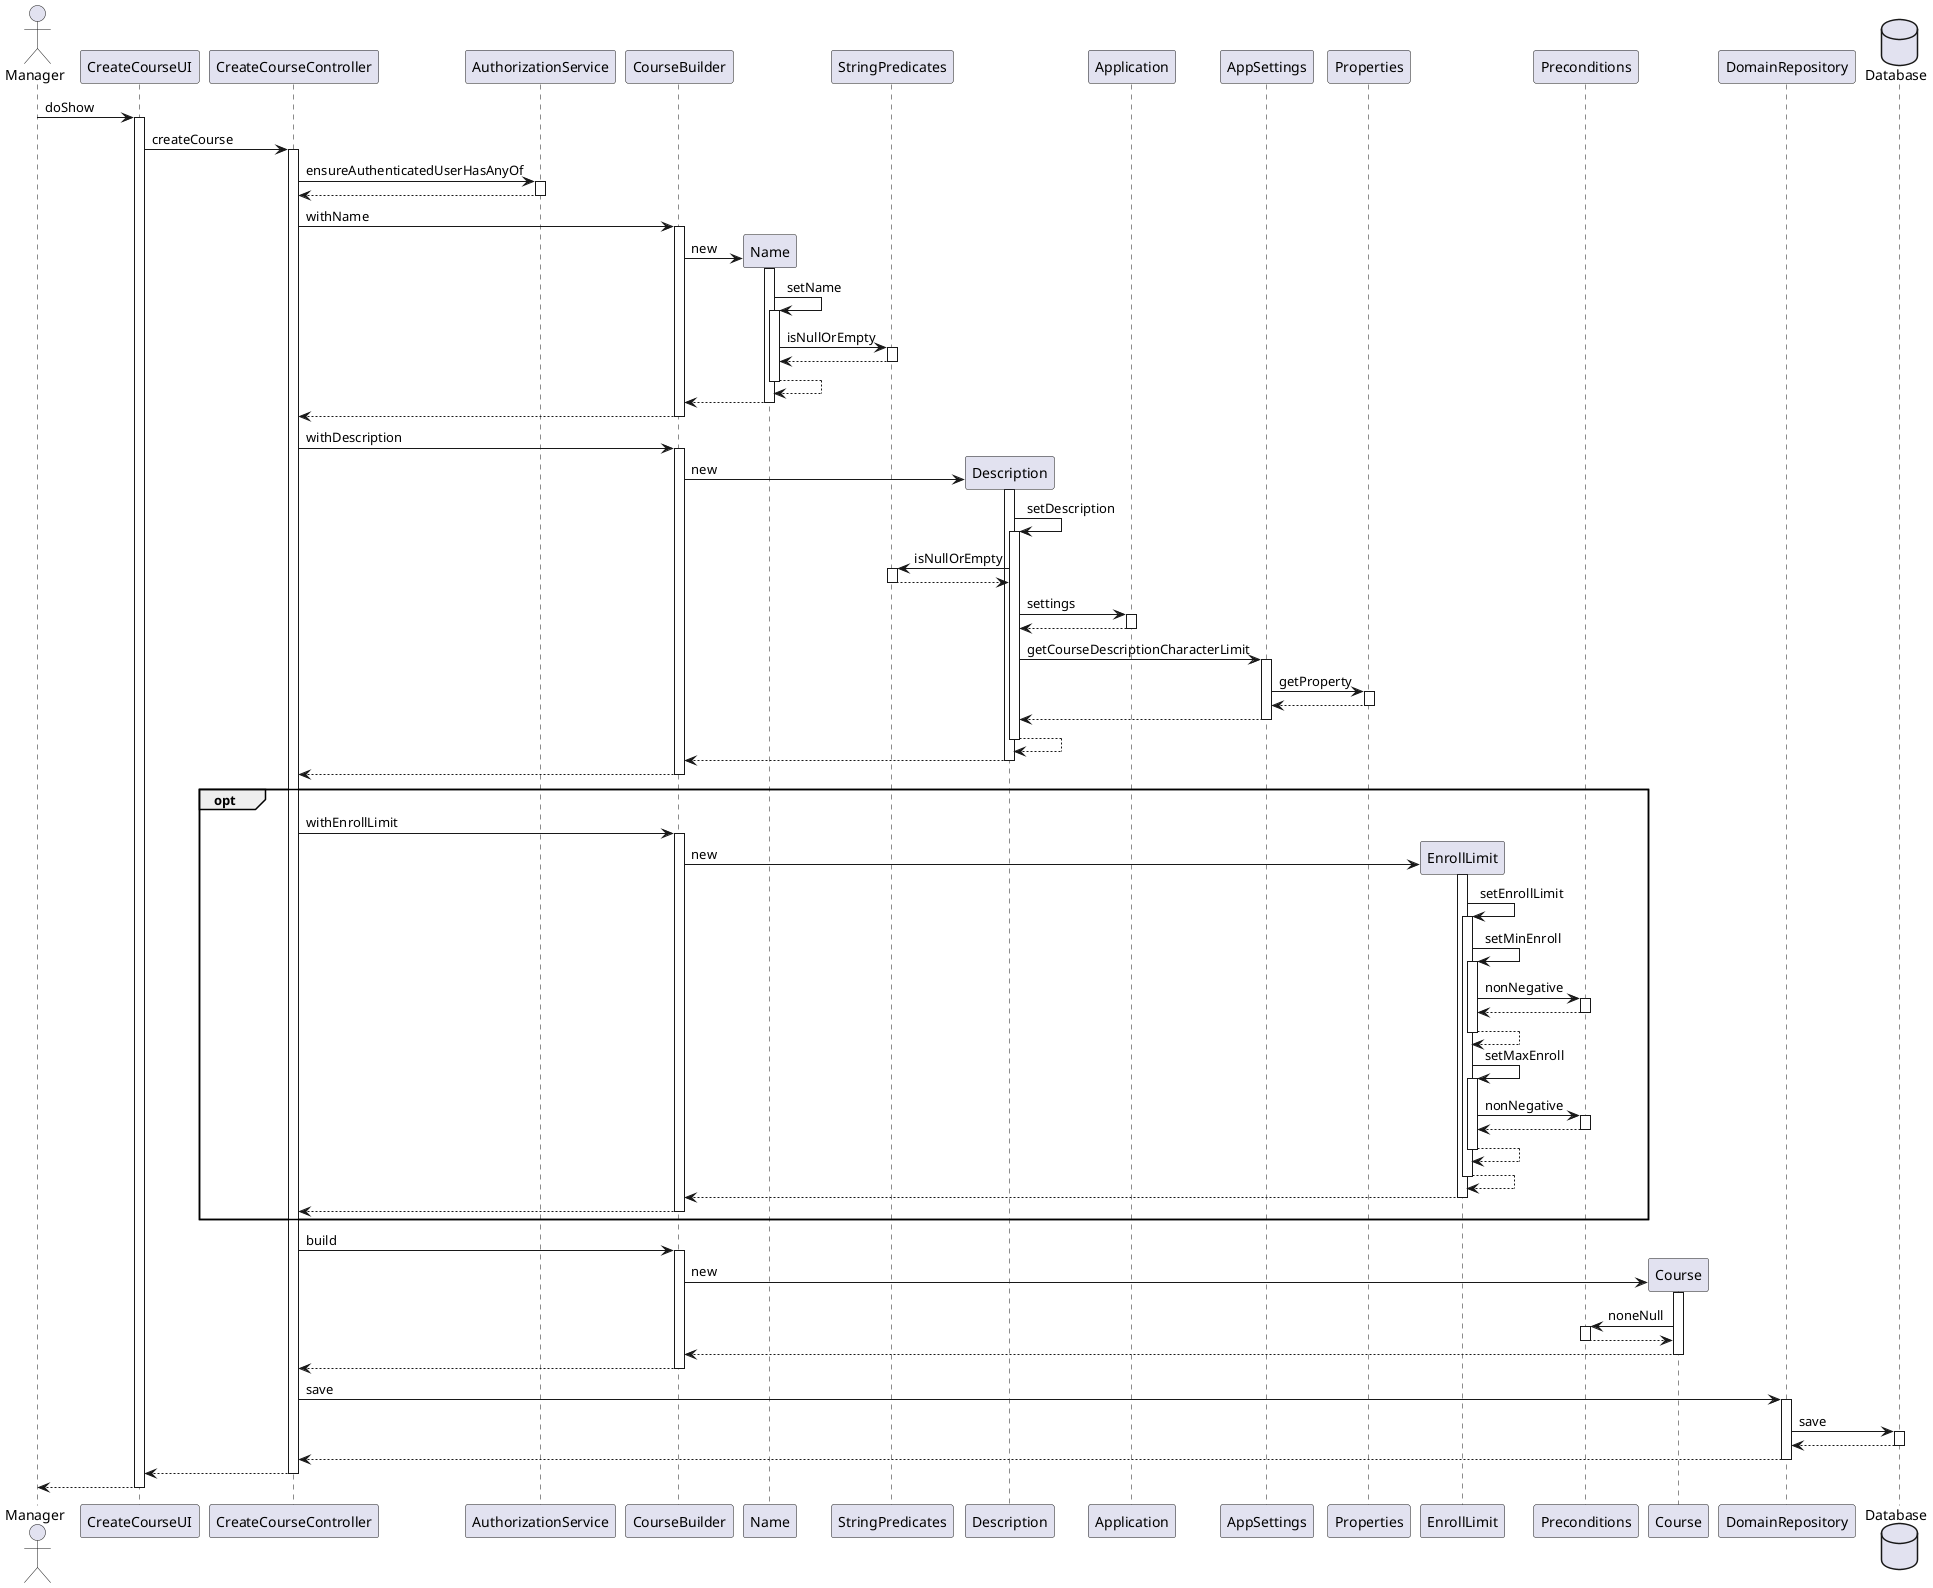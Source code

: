 @startuml
actor Manager as Actor
Actor -> CreateCourseUI : doShow
activate CreateCourseUI
CreateCourseUI -> CreateCourseController : createCourse
activate CreateCourseController
CreateCourseController -> AuthorizationService : ensureAuthenticatedUserHasAnyOf
activate AuthorizationService
AuthorizationService --> CreateCourseController
deactivate AuthorizationService
CreateCourseController -> CourseBuilder : withName
activate CourseBuilder
create Name
CourseBuilder -> Name : new
activate Name
Name -> Name : setName
activate Name
Name -> StringPredicates : isNullOrEmpty
activate StringPredicates
StringPredicates --> Name
deactivate StringPredicates
Name --> Name
deactivate Name
Name --> CourseBuilder
deactivate Name
CourseBuilder --> CreateCourseController
deactivate CourseBuilder
CreateCourseController -> CourseBuilder : withDescription
activate CourseBuilder
create Description
CourseBuilder -> Description : new
activate Description
Description -> Description : setDescription
activate Description
Description -> StringPredicates : isNullOrEmpty
activate StringPredicates
StringPredicates --> Description
deactivate StringPredicates
Description -> Application : settings
activate Application
Application --> Description
deactivate Application
Description -> AppSettings : getCourseDescriptionCharacterLimit
activate AppSettings
AppSettings -> Properties : getProperty
activate Properties
Properties --> AppSettings
deactivate Properties
AppSettings --> Description
deactivate AppSettings
Description --> Description
deactivate Description
Description --> CourseBuilder
deactivate Description
CourseBuilder --> CreateCourseController
deactivate CourseBuilder
opt
CreateCourseController -> CourseBuilder : withEnrollLimit
activate CourseBuilder
create EnrollLimit
CourseBuilder -> EnrollLimit : new
activate EnrollLimit
EnrollLimit -> EnrollLimit : setEnrollLimit
activate EnrollLimit
EnrollLimit -> EnrollLimit : setMinEnroll
activate EnrollLimit
EnrollLimit -> Preconditions : nonNegative
activate Preconditions
Preconditions --> EnrollLimit
deactivate Preconditions
EnrollLimit --> EnrollLimit
deactivate EnrollLimit
EnrollLimit -> EnrollLimit : setMaxEnroll
activate EnrollLimit
EnrollLimit -> Preconditions : nonNegative
activate Preconditions
Preconditions --> EnrollLimit
deactivate Preconditions
EnrollLimit --> EnrollLimit
deactivate EnrollLimit
EnrollLimit --> EnrollLimit
deactivate EnrollLimit
EnrollLimit --> CourseBuilder
deactivate EnrollLimit
CourseBuilder --> CreateCourseController
deactivate CourseBuilder
end
CreateCourseController -> CourseBuilder : build
activate CourseBuilder
create Course
CourseBuilder -> Course : new
activate Course
Course -> Preconditions : noneNull
activate Preconditions
Preconditions --> Course
deactivate Preconditions
Course --> CourseBuilder
deactivate Course
CourseBuilder --> CreateCourseController
deactivate CourseBuilder
CreateCourseController -> DomainRepository : save
activate DomainRepository
database Database
DomainRepository -> Database : save
activate Database
Database --> DomainRepository
deactivate Database
DomainRepository --> CreateCourseController
deactivate DomainRepository
CreateCourseController --> CreateCourseUI
deactivate CreateCourseController
return
@enduml